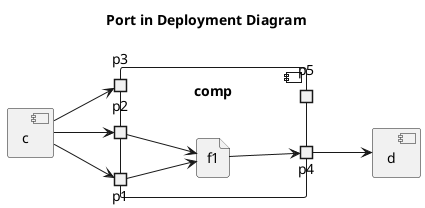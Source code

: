 @startuml
left to right direction
title Port in Deployment Diagram
component c
component d

component comp {
    file f1
    portin p1
    port p2
    port p3
    portout p4
    portout p5
}

' c --> f1: 1st
' c --> f1: 2nd
' c --> f1: 3rd

c --> p1
c --> p2
c --> p3
p1 --> f1
p2 --> f1
f1 --> p4
p4 --> d

@enduml